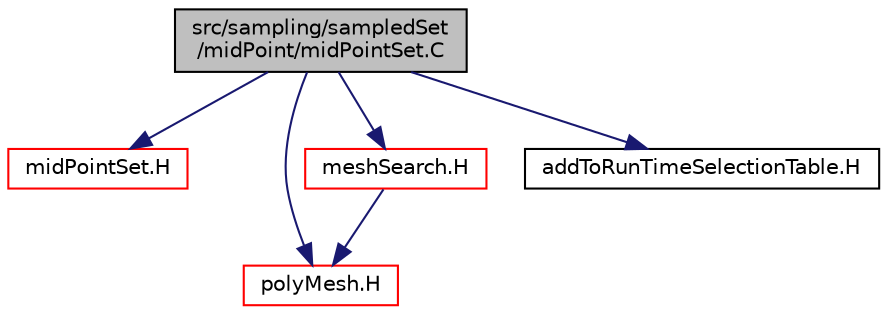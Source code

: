 digraph "src/sampling/sampledSet/midPoint/midPointSet.C"
{
  bgcolor="transparent";
  edge [fontname="Helvetica",fontsize="10",labelfontname="Helvetica",labelfontsize="10"];
  node [fontname="Helvetica",fontsize="10",shape=record];
  Node0 [label="src/sampling/sampledSet\l/midPoint/midPointSet.C",height=0.2,width=0.4,color="black", fillcolor="grey75", style="filled", fontcolor="black"];
  Node0 -> Node1 [color="midnightblue",fontsize="10",style="solid",fontname="Helvetica"];
  Node1 [label="midPointSet.H",height=0.2,width=0.4,color="red",URL="$a14990.html"];
  Node0 -> Node156 [color="midnightblue",fontsize="10",style="solid",fontname="Helvetica"];
  Node156 [label="polyMesh.H",height=0.2,width=0.4,color="red",URL="$a12398.html"];
  Node0 -> Node320 [color="midnightblue",fontsize="10",style="solid",fontname="Helvetica"];
  Node320 [label="meshSearch.H",height=0.2,width=0.4,color="red",URL="$a08312.html"];
  Node320 -> Node156 [color="midnightblue",fontsize="10",style="solid",fontname="Helvetica"];
  Node0 -> Node323 [color="midnightblue",fontsize="10",style="solid",fontname="Helvetica"];
  Node323 [label="addToRunTimeSelectionTable.H",height=0.2,width=0.4,color="black",URL="$a09989.html",tooltip="Macros for easy insertion into run-time selection tables. "];
}
